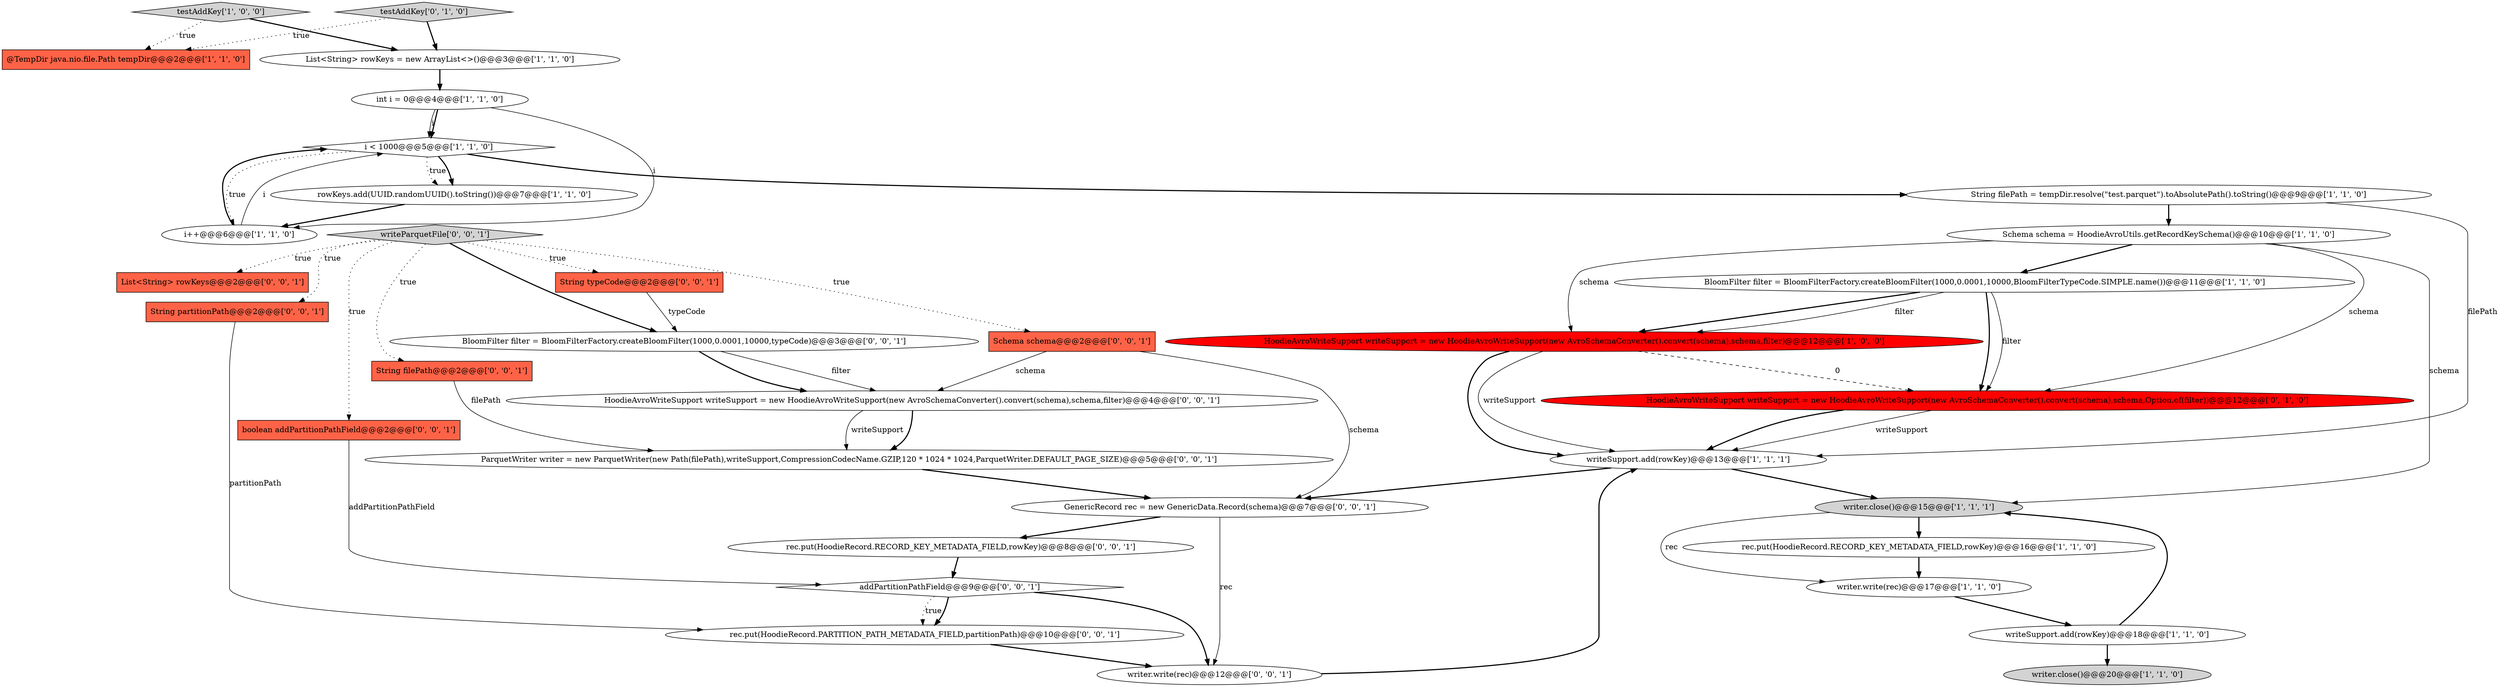 digraph {
16 [style = filled, label = "testAddKey['1', '0', '0']", fillcolor = lightgray, shape = diamond image = "AAA0AAABBB1BBB"];
25 [style = filled, label = "String partitionPath@@@2@@@['0', '0', '1']", fillcolor = tomato, shape = box image = "AAA0AAABBB3BBB"];
26 [style = filled, label = "addPartitionPathField@@@9@@@['0', '0', '1']", fillcolor = white, shape = diamond image = "AAA0AAABBB3BBB"];
18 [style = filled, label = "HoodieAvroWriteSupport writeSupport = new HoodieAvroWriteSupport(new AvroSchemaConverter().convert(schema),schema,Option.of(filter))@@@12@@@['0', '1', '0']", fillcolor = red, shape = ellipse image = "AAA1AAABBB2BBB"];
30 [style = filled, label = "HoodieAvroWriteSupport writeSupport = new HoodieAvroWriteSupport(new AvroSchemaConverter().convert(schema),schema,filter)@@@4@@@['0', '0', '1']", fillcolor = white, shape = ellipse image = "AAA0AAABBB3BBB"];
9 [style = filled, label = "writeSupport.add(rowKey)@@@13@@@['1', '1', '1']", fillcolor = white, shape = ellipse image = "AAA0AAABBB1BBB"];
13 [style = filled, label = "String filePath = tempDir.resolve(\"test.parquet\").toAbsolutePath().toString()@@@9@@@['1', '1', '0']", fillcolor = white, shape = ellipse image = "AAA0AAABBB1BBB"];
3 [style = filled, label = "HoodieAvroWriteSupport writeSupport = new HoodieAvroWriteSupport(new AvroSchemaConverter().convert(schema),schema,filter)@@@12@@@['1', '0', '0']", fillcolor = red, shape = ellipse image = "AAA1AAABBB1BBB"];
32 [style = filled, label = "writer.write(rec)@@@12@@@['0', '0', '1']", fillcolor = white, shape = ellipse image = "AAA0AAABBB3BBB"];
10 [style = filled, label = "rec.put(HoodieRecord.RECORD_KEY_METADATA_FIELD,rowKey)@@@16@@@['1', '1', '0']", fillcolor = white, shape = ellipse image = "AAA0AAABBB1BBB"];
12 [style = filled, label = "i < 1000@@@5@@@['1', '1', '0']", fillcolor = white, shape = diamond image = "AAA0AAABBB1BBB"];
19 [style = filled, label = "Schema schema@@@2@@@['0', '0', '1']", fillcolor = tomato, shape = box image = "AAA0AAABBB3BBB"];
27 [style = filled, label = "rec.put(HoodieRecord.PARTITION_PATH_METADATA_FIELD,partitionPath)@@@10@@@['0', '0', '1']", fillcolor = white, shape = ellipse image = "AAA0AAABBB3BBB"];
20 [style = filled, label = "List<String> rowKeys@@@2@@@['0', '0', '1']", fillcolor = tomato, shape = box image = "AAA0AAABBB3BBB"];
24 [style = filled, label = "BloomFilter filter = BloomFilterFactory.createBloomFilter(1000,0.0001,10000,typeCode)@@@3@@@['0', '0', '1']", fillcolor = white, shape = ellipse image = "AAA0AAABBB3BBB"];
1 [style = filled, label = "i++@@@6@@@['1', '1', '0']", fillcolor = white, shape = ellipse image = "AAA0AAABBB1BBB"];
0 [style = filled, label = "writer.write(rec)@@@17@@@['1', '1', '0']", fillcolor = white, shape = ellipse image = "AAA0AAABBB1BBB"];
8 [style = filled, label = "writer.close()@@@20@@@['1', '1', '0']", fillcolor = lightgray, shape = ellipse image = "AAA0AAABBB1BBB"];
29 [style = filled, label = "boolean addPartitionPathField@@@2@@@['0', '0', '1']", fillcolor = tomato, shape = box image = "AAA0AAABBB3BBB"];
22 [style = filled, label = "ParquetWriter writer = new ParquetWriter(new Path(filePath),writeSupport,CompressionCodecName.GZIP,120 * 1024 * 1024,ParquetWriter.DEFAULT_PAGE_SIZE)@@@5@@@['0', '0', '1']", fillcolor = white, shape = ellipse image = "AAA0AAABBB3BBB"];
7 [style = filled, label = "writeSupport.add(rowKey)@@@18@@@['1', '1', '0']", fillcolor = white, shape = ellipse image = "AAA0AAABBB1BBB"];
2 [style = filled, label = "rowKeys.add(UUID.randomUUID().toString())@@@7@@@['1', '1', '0']", fillcolor = white, shape = ellipse image = "AAA0AAABBB1BBB"];
15 [style = filled, label = "@TempDir java.nio.file.Path tempDir@@@2@@@['1', '1', '0']", fillcolor = tomato, shape = box image = "AAA0AAABBB1BBB"];
11 [style = filled, label = "List<String> rowKeys = new ArrayList<>()@@@3@@@['1', '1', '0']", fillcolor = white, shape = ellipse image = "AAA0AAABBB1BBB"];
31 [style = filled, label = "String filePath@@@2@@@['0', '0', '1']", fillcolor = tomato, shape = box image = "AAA0AAABBB3BBB"];
5 [style = filled, label = "BloomFilter filter = BloomFilterFactory.createBloomFilter(1000,0.0001,10000,BloomFilterTypeCode.SIMPLE.name())@@@11@@@['1', '1', '0']", fillcolor = white, shape = ellipse image = "AAA0AAABBB1BBB"];
6 [style = filled, label = "Schema schema = HoodieAvroUtils.getRecordKeySchema()@@@10@@@['1', '1', '0']", fillcolor = white, shape = ellipse image = "AAA0AAABBB1BBB"];
17 [style = filled, label = "testAddKey['0', '1', '0']", fillcolor = lightgray, shape = diamond image = "AAA0AAABBB2BBB"];
33 [style = filled, label = "writeParquetFile['0', '0', '1']", fillcolor = lightgray, shape = diamond image = "AAA0AAABBB3BBB"];
21 [style = filled, label = "GenericRecord rec = new GenericData.Record(schema)@@@7@@@['0', '0', '1']", fillcolor = white, shape = ellipse image = "AAA0AAABBB3BBB"];
23 [style = filled, label = "rec.put(HoodieRecord.RECORD_KEY_METADATA_FIELD,rowKey)@@@8@@@['0', '0', '1']", fillcolor = white, shape = ellipse image = "AAA0AAABBB3BBB"];
14 [style = filled, label = "writer.close()@@@15@@@['1', '1', '1']", fillcolor = lightgray, shape = ellipse image = "AAA0AAABBB1BBB"];
4 [style = filled, label = "int i = 0@@@4@@@['1', '1', '0']", fillcolor = white, shape = ellipse image = "AAA0AAABBB1BBB"];
28 [style = filled, label = "String typeCode@@@2@@@['0', '0', '1']", fillcolor = tomato, shape = box image = "AAA0AAABBB3BBB"];
5->3 [style = bold, label=""];
4->12 [style = solid, label="i"];
30->22 [style = solid, label="writeSupport"];
27->32 [style = bold, label=""];
30->22 [style = bold, label=""];
16->11 [style = bold, label=""];
26->32 [style = bold, label=""];
6->18 [style = solid, label="schema"];
2->1 [style = bold, label=""];
24->30 [style = solid, label="filter"];
26->27 [style = dotted, label="true"];
3->18 [style = dashed, label="0"];
11->4 [style = bold, label=""];
33->28 [style = dotted, label="true"];
12->2 [style = dotted, label="true"];
23->26 [style = bold, label=""];
22->21 [style = bold, label=""];
4->1 [style = solid, label="i"];
14->10 [style = bold, label=""];
5->3 [style = solid, label="filter"];
3->9 [style = solid, label="writeSupport"];
12->1 [style = dotted, label="true"];
18->9 [style = solid, label="writeSupport"];
5->18 [style = bold, label=""];
7->8 [style = bold, label=""];
6->3 [style = solid, label="schema"];
24->30 [style = bold, label=""];
0->7 [style = bold, label=""];
7->14 [style = bold, label=""];
33->20 [style = dotted, label="true"];
3->9 [style = bold, label=""];
12->13 [style = bold, label=""];
32->9 [style = bold, label=""];
6->5 [style = bold, label=""];
12->2 [style = bold, label=""];
26->27 [style = bold, label=""];
13->9 [style = solid, label="filePath"];
6->14 [style = solid, label="schema"];
17->15 [style = dotted, label="true"];
33->25 [style = dotted, label="true"];
21->32 [style = solid, label="rec"];
33->24 [style = bold, label=""];
25->27 [style = solid, label="partitionPath"];
1->12 [style = solid, label="i"];
10->0 [style = bold, label=""];
18->9 [style = bold, label=""];
9->14 [style = bold, label=""];
1->12 [style = bold, label=""];
9->21 [style = bold, label=""];
4->12 [style = bold, label=""];
33->19 [style = dotted, label="true"];
33->29 [style = dotted, label="true"];
14->0 [style = solid, label="rec"];
28->24 [style = solid, label="typeCode"];
13->6 [style = bold, label=""];
29->26 [style = solid, label="addPartitionPathField"];
19->21 [style = solid, label="schema"];
21->23 [style = bold, label=""];
33->31 [style = dotted, label="true"];
5->18 [style = solid, label="filter"];
19->30 [style = solid, label="schema"];
16->15 [style = dotted, label="true"];
17->11 [style = bold, label=""];
31->22 [style = solid, label="filePath"];
}
